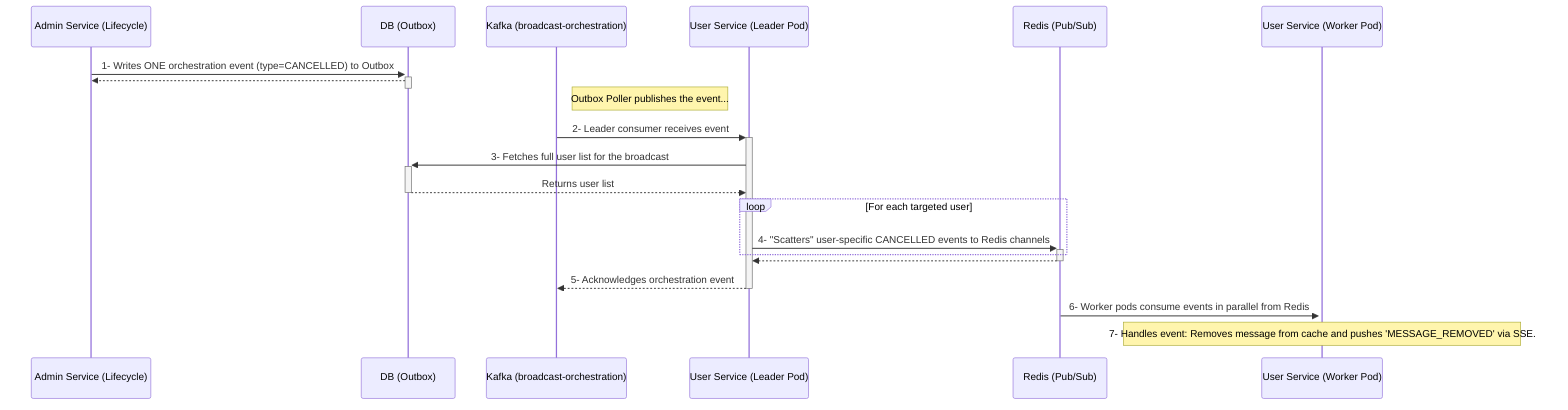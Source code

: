 sequenceDiagram
    participant AdminSvc as Admin Service (Lifecycle)
    participant DB as DB (Outbox)
    participant KafkaOrchestration as Kafka (broadcast-orchestration)
    participant Orchestrator as User Service (Leader Pod)
    participant Redis as Redis (Pub/Sub)
    participant WorkerConsumer as User Service (Worker Pod)

    AdminSvc->>+DB: 1- Writes ONE orchestration event (type=CANCELLED) to Outbox
    DB-->>-AdminSvc: 

    Note right of KafkaOrchestration: Outbox Poller publishes the event...

    KafkaOrchestration->>+Orchestrator: 2- Leader consumer receives event
    Orchestrator->>+DB: 3- Fetches full user list for the broadcast
    DB-->>-Orchestrator: Returns user list

    loop For each targeted user
        Orchestrator->>+Redis: 4- "Scatters" user-specific CANCELLED events to Redis channels
    end
    Redis-->>-Orchestrator: 

    Orchestrator-->>-KafkaOrchestration: 5- Acknowledges orchestration event

    Redis->>+WorkerConsumer: 6- Worker pods consume events in parallel from Redis
    Note over WorkerConsumer: 7- Handles event: Removes message from cache and pushes 'MESSAGE_REMOVED' via SSE.